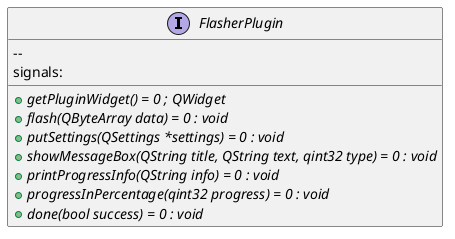 @startuml

interface FlasherPlugin {
    + {abstract} getPluginWidget() = 0 ; QWidget
    + {abstract} flash(QByteArray data) = 0 : void 
    + {abstract} putSettings(QSettings *settings) = 0 : void
    -- 
    signals:
    + {abstract} showMessageBox(QString title, QString text, qint32 type) = 0 : void
    + {abstract} printProgressInfo(QString info) = 0 : void
    + {abstract} progressInPercentage(qint32 progress) = 0 : void
    + {abstract} done(bool success) = 0 : void
}

@enduml